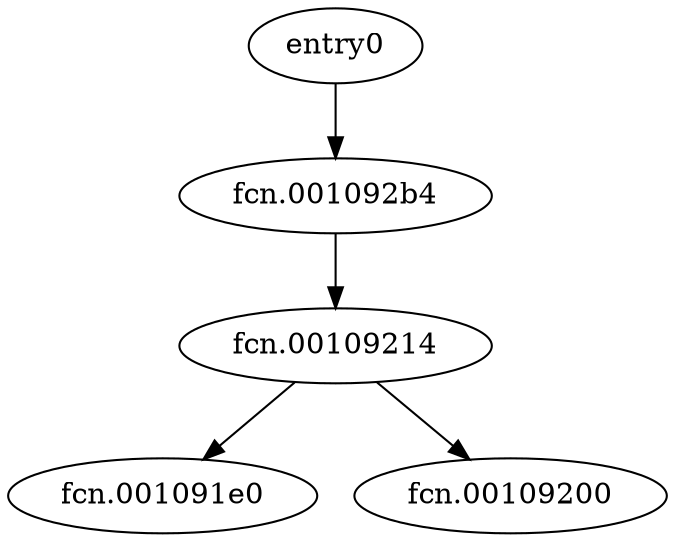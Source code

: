 digraph code {
  "0x001086a8" [label="entry0"];
  "0x001086a8" -> "0x001092b4";
  "0x001092b4" [label="fcn.001092b4"];
  "0x001092b4" [label="fcn.001092b4"];
  "0x001092b4" -> "0x00109214";
  "0x00109214" [label="fcn.00109214"];
  "0x00109214" [label="fcn.00109214"];
  "0x00109214" -> "0x001091e0";
  "0x001091e0" [label="fcn.001091e0"];
  "0x00109214" -> "0x00109200";
  "0x00109200" [label="fcn.00109200"];
}